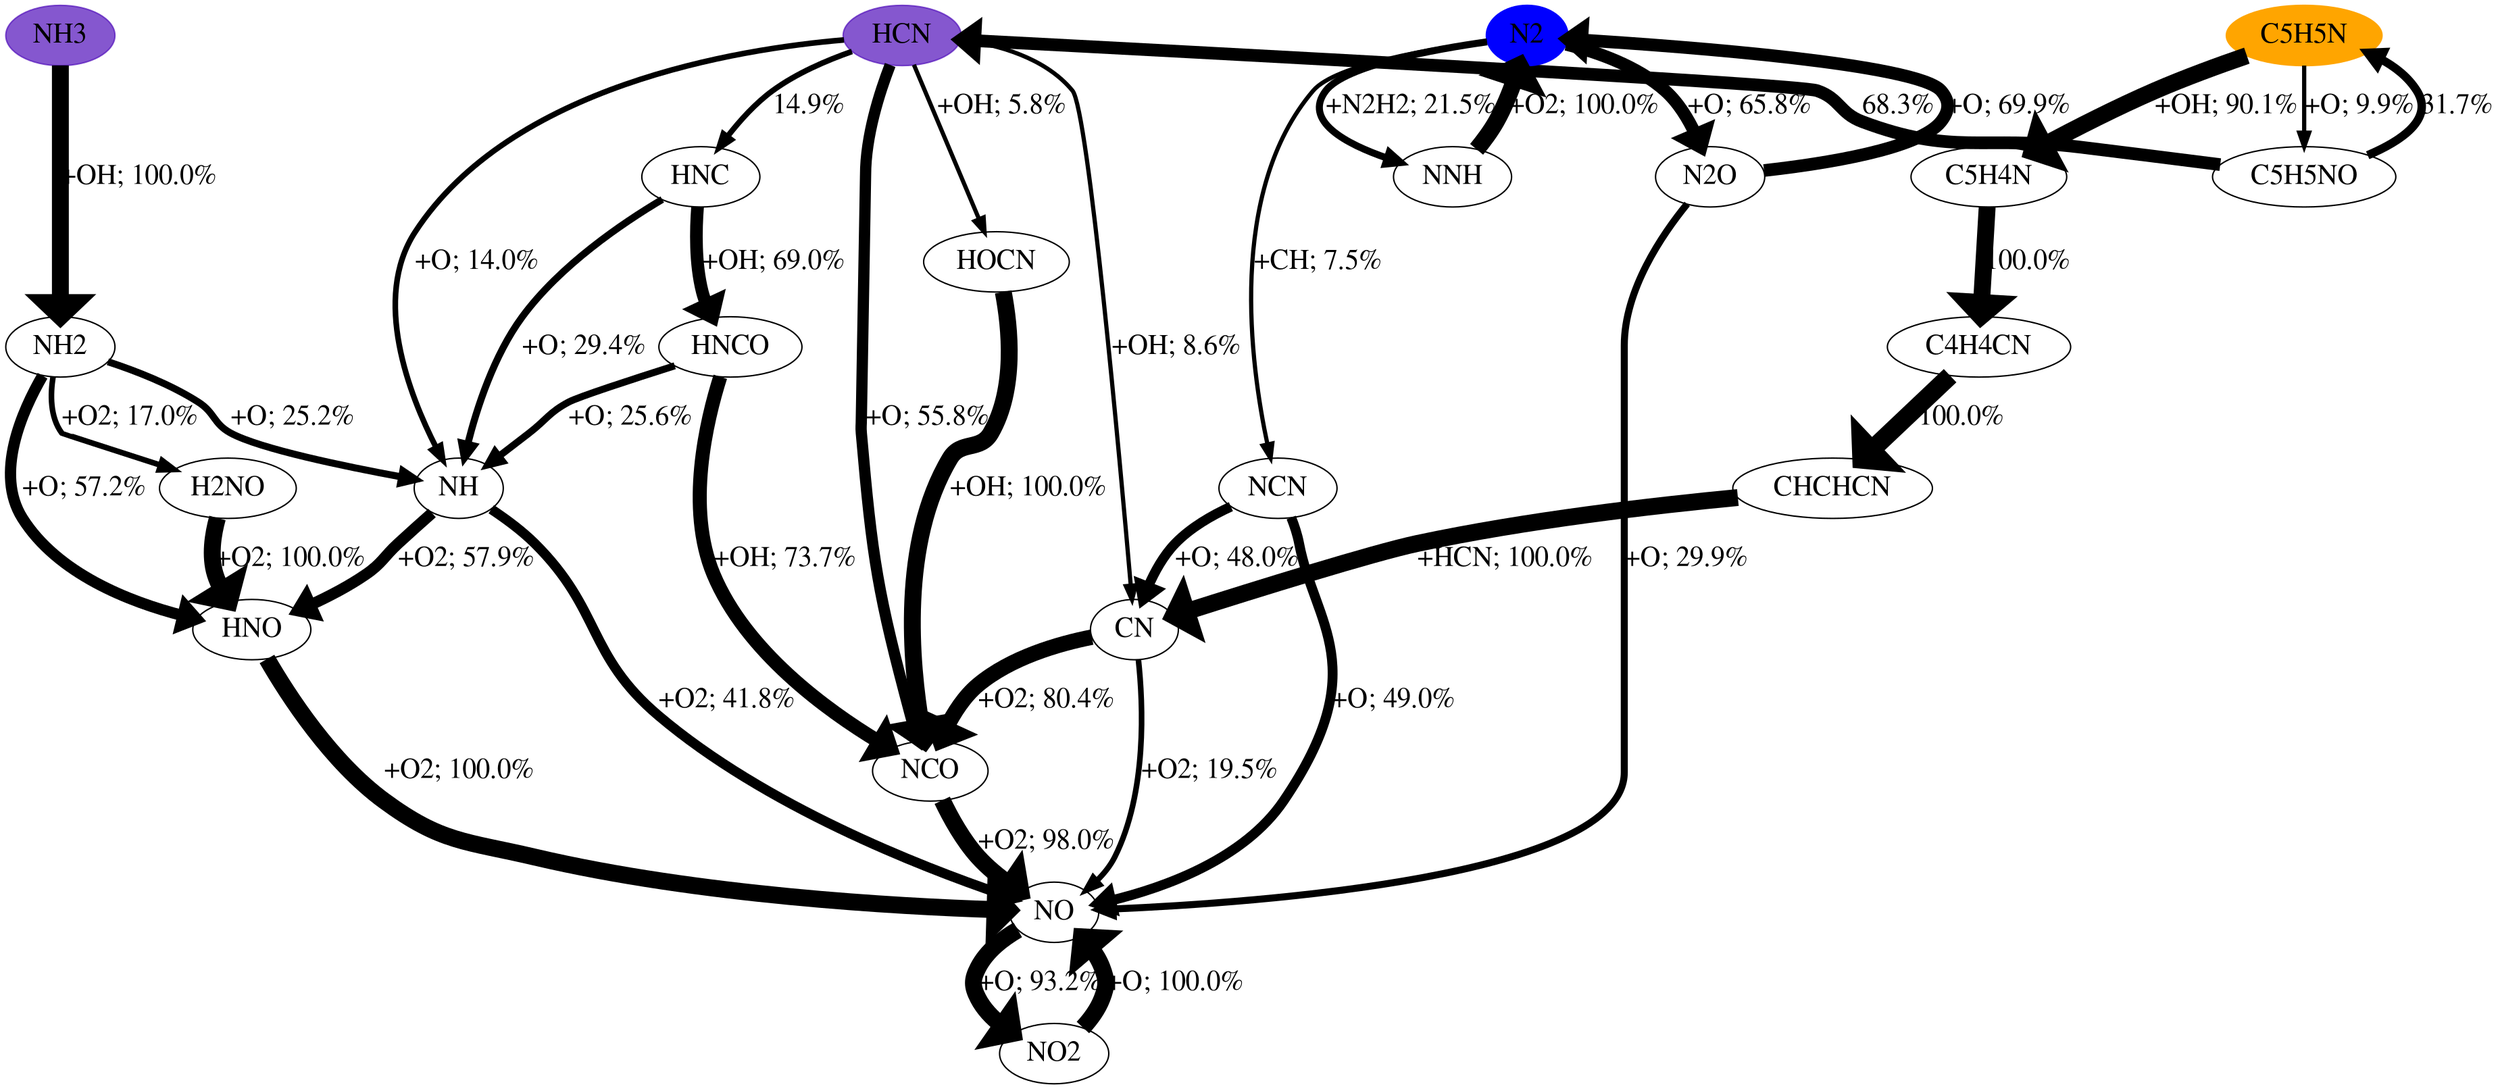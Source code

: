 digraph {
    graph [b="0,0,1558,558", rankdir=TB, center=true];
	NO -> NO2 [label="+O; 93.2%" fontcolor=black fontname=Times fontsize=20 penwidth=12]
	HCN -> NH [label="+O; 14.0%" fontcolor=black fontname=Times fontsize=20 penwidth=4]
	HCN -> HNC [label="14.9%" fontcolor=black fontname=Times fontsize=20 penwidth=4]
	HCN -> CN [label="+OH; 8.6%" fontcolor=black fontname=Times fontsize=20 penwidth=3]
	HCN -> NCO [label="+O; 55.8%" fontcolor=black fontname=Times fontsize=20 penwidth=8]
	HCN -> HOCN [label="+OH; 5.8%" fontcolor=black fontname=Times fontsize=20 penwidth=3]
	NH3 -> NH2 [label="+OH; 100.0%" fontcolor=black fontname=Times fontsize=20 penwidth=12]
	C5H5N -> C5H4N [label="+OH; 90.1%" fontcolor=black fontname=Times fontsize=20 penwidth=12]
	C5H5N -> C5H5NO [label="+O; 9.9%" fontcolor=black fontname=Times fontsize=20 penwidth=3]
	NO2 -> NO [label="+O; 100.0%" fontcolor=black fontname=Times fontsize=20 penwidth=12]
	N2 -> NNH [label="+N2H2; 21.5%" fontcolor=black fontname=Times fontsize=20 penwidth=5]
	N2 -> N2O [label="+O; 65.8%" fontcolor=black fontname=Times fontsize=20 penwidth=9]
	N2 -> NCN [label="+CH; 7.5%" fontcolor=black fontname=Times fontsize=20 penwidth=3]
	NH -> HNO [label="+O2; 57.9%" fontcolor=black fontname=Times fontsize=20 penwidth=8]
	NH -> NO [label="+O2; 41.8%" fontcolor=black fontname=Times fontsize=20 penwidth=7]
	HNC -> NH [label="+O; 29.4%" fontcolor=black fontname=Times fontsize=20 penwidth=5]
	HNC -> HNCO [label="+OH; 69.0%" fontcolor=black fontname=Times fontsize=20 penwidth=9]
	CN -> NO [label="+O2; 19.5%" fontcolor=black fontname=Times fontsize=20 penwidth=4]
	CN -> NCO [label="+O2; 80.4%" fontcolor=black fontname=Times fontsize=20 penwidth=11]
	NCO -> NO [label="+O2; 98.0%" fontcolor=black fontname=Times fontsize=20 penwidth=12]
	HOCN -> NCO [label="+OH; 100.0%" fontcolor=black fontname=Times fontsize=20 penwidth=12]
	NH2 -> NH [label="+O; 25.2%" fontcolor=black fontname=Times fontsize=20 penwidth=5]
	NH2 -> HNO [label="+O; 57.2%" fontcolor=black fontname=Times fontsize=20 penwidth=8]
	NH2 -> H2NO [label="+O2; 17.0%" fontcolor=black fontname=Times fontsize=20 penwidth=4]
	C5H4N -> C4H4CN [label="100.0%" fontcolor=black fontname=Times fontsize=20 penwidth=12]
	C5H5NO -> HCN [label="68.3%" fontcolor=black fontname=Times fontsize=20 penwidth=9]
	C5H5NO -> C5H5N [label="31.7%" fontcolor=black fontname=Times fontsize=20 penwidth=6]
	NNH -> N2 [label="+O2; 100.0%" fontcolor=black fontname=Times fontsize=20 penwidth=12]
	N2O -> N2 [label="+O; 69.9%" fontcolor=black fontname=Times fontsize=20 penwidth=9]
	N2O -> NO [label="+O; 29.9%" fontcolor=black fontname=Times fontsize=20 penwidth=5]
	NCN -> NO [label="+O; 49.0%" fontcolor=black fontname=Times fontsize=20 penwidth=7]
	NCN -> CN [label="+O; 48.0%" fontcolor=black fontname=Times fontsize=20 penwidth=7]
	HNO -> NO [label="+O2; 100.0%" fontcolor=black fontname=Times fontsize=20 penwidth=12]
	HNCO -> NH [label="+O; 25.6%" fontcolor=black fontname=Times fontsize=20 penwidth=5]
	HNCO -> NCO [label="+OH; 73.7%" fontcolor=black fontname=Times fontsize=20 penwidth=10]
	H2NO -> HNO [label="+O2; 100.0%" fontcolor=black fontname=Times fontsize=20 penwidth=12]
	C4H4CN -> CHCHCN [label="100.0%" fontcolor=black fontname=Times fontsize=20 penwidth=13]
	CHCHCN -> CN [label="+HCN; 100.0%" fontcolor=black fontname=Times fontsize=20 penwidth=12]
	NO [fontname=Times fontsize=20]
	HCN [fontname=Times fontsize=20]
	NH3 [fontname=Times fontsize=20]
	C5H5N [fontname=Times fontsize=20]
	NO2 [fontname=Times fontsize=20]
	N2 [fontname=Times fontsize=20]
	NH [fontname=Times fontsize=20]
	HNC [fontname=Times fontsize=20]
	CN [fontname=Times fontsize=20]
	NCO [fontname=Times fontsize=20]
	HOCN [fontname=Times fontsize=20]
	NH2 [fontname=Times fontsize=20]
	C5H4N [fontname=Times fontsize=20]
	C5H5NO [fontname=Times fontsize=20]
	NNH [fontname=Times fontsize=20]
	N2O [fontname=Times fontsize=20]
	NCN [fontname=Times fontsize=20]
	HNO [fontname=Times fontsize=20]
	HNCO [fontname=Times fontsize=20]
	H2NO [fontname=Times fontsize=20]
	C4H4CN [fontname=Times fontsize=20]
	CHCHCN [fontname=Times fontsize=20]
	HCN [color="#500dbab1" fillcolor="#500dbab1" style=filled]
	NH3 [color="#500dbab1" fillcolor="#500dbab1" style=filled]
	C5H5N [color=orange fillcolor=orange style=filled]
	N2 [color=blue fillcolor=blue style=filled]

    {rank="source"; C5H5N,NH3,HCN,N2}
}